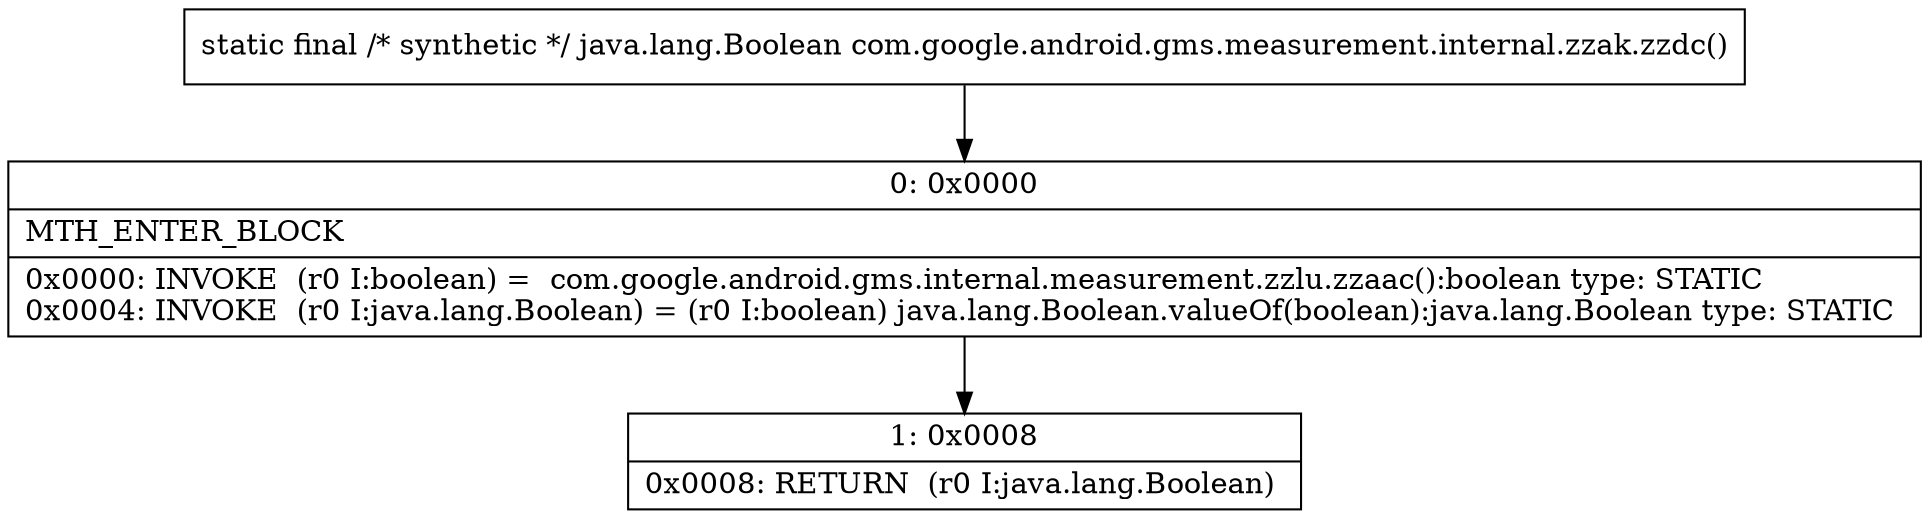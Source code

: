 digraph "CFG forcom.google.android.gms.measurement.internal.zzak.zzdc()Ljava\/lang\/Boolean;" {
Node_0 [shape=record,label="{0\:\ 0x0000|MTH_ENTER_BLOCK\l|0x0000: INVOKE  (r0 I:boolean) =  com.google.android.gms.internal.measurement.zzlu.zzaac():boolean type: STATIC \l0x0004: INVOKE  (r0 I:java.lang.Boolean) = (r0 I:boolean) java.lang.Boolean.valueOf(boolean):java.lang.Boolean type: STATIC \l}"];
Node_1 [shape=record,label="{1\:\ 0x0008|0x0008: RETURN  (r0 I:java.lang.Boolean) \l}"];
MethodNode[shape=record,label="{static final \/* synthetic *\/ java.lang.Boolean com.google.android.gms.measurement.internal.zzak.zzdc() }"];
MethodNode -> Node_0;
Node_0 -> Node_1;
}

